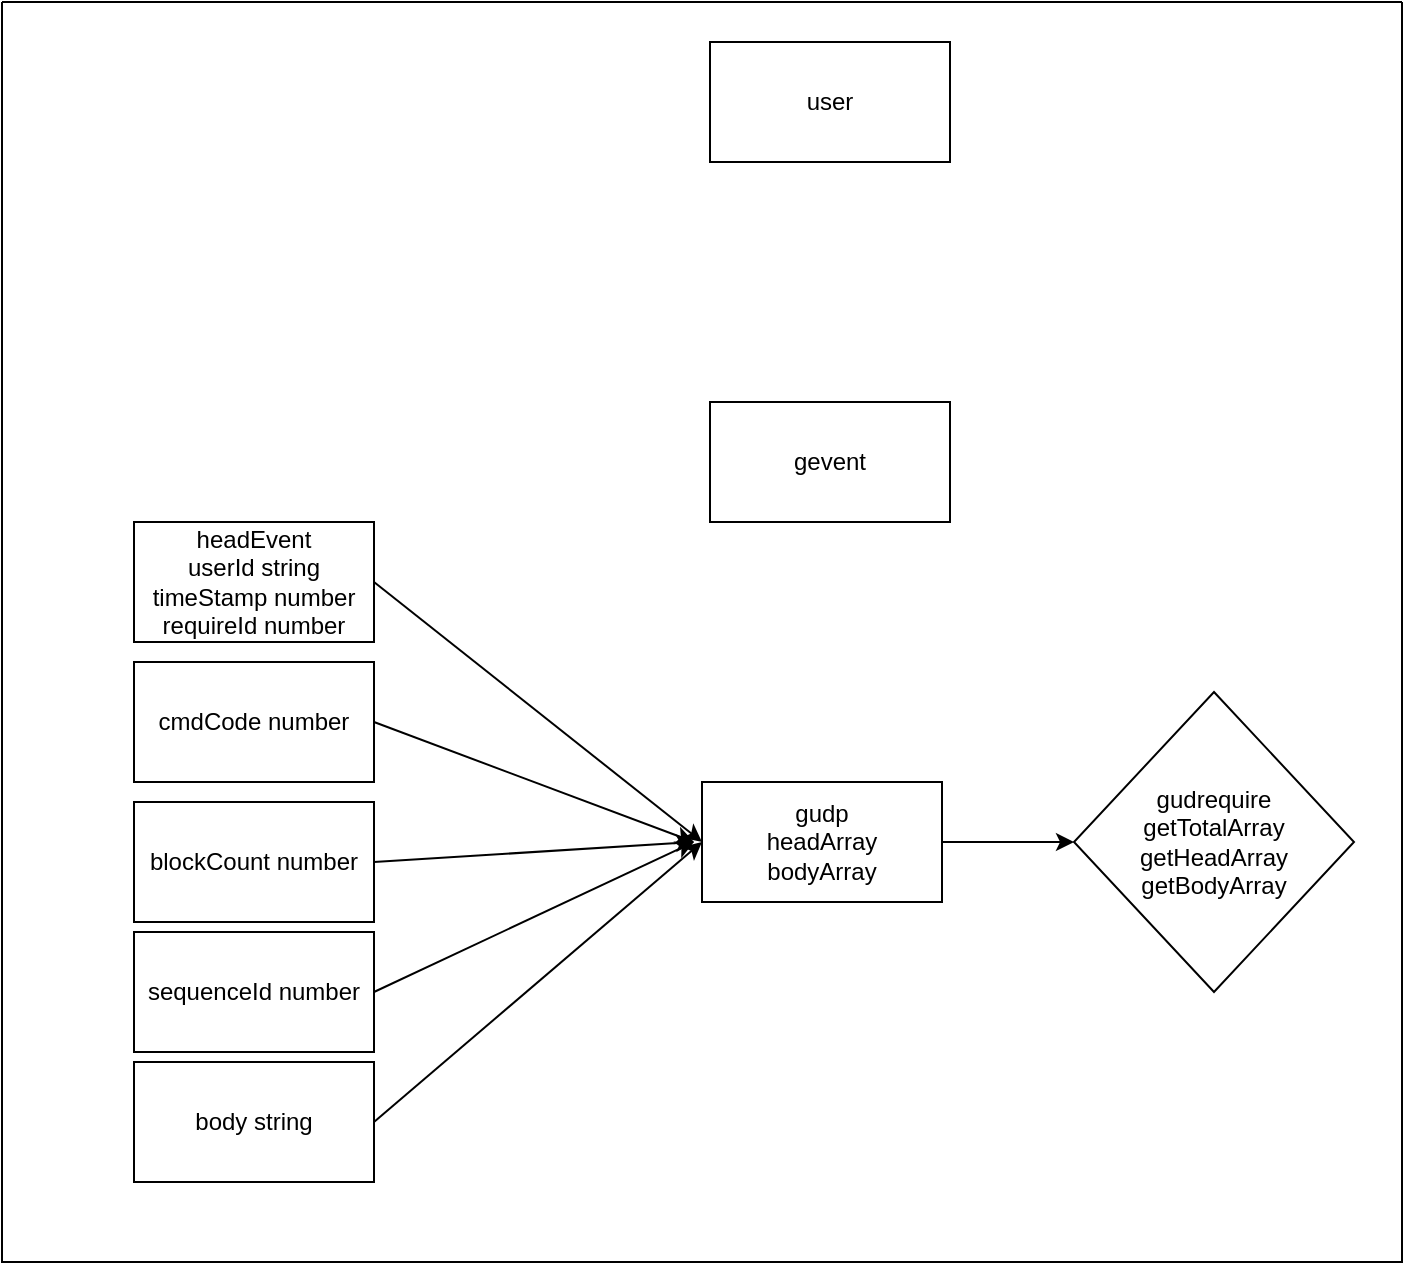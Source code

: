 <mxfile version="15.9.6" type="github">
  <diagram id="N8Edi52NSmTYdyOakT1O" name="Page-1">
    <mxGraphModel dx="625" dy="585" grid="1" gridSize="10" guides="1" tooltips="1" connect="1" arrows="1" fold="1" page="1" pageScale="1" pageWidth="827" pageHeight="1169" math="0" shadow="0">
      <root>
        <mxCell id="0" />
        <mxCell id="1" parent="0" />
        <mxCell id="S61cnKSq_L1cPFYxwROf-4" value="" style="swimlane;startSize=0;" vertex="1" parent="1">
          <mxGeometry x="64" y="60" width="700" height="630" as="geometry" />
        </mxCell>
        <mxCell id="ttSso2FikDegnhqfddx3-1" value="headEvent&lt;br&gt;userId string&lt;br&gt;timeStamp number&lt;br&gt;requireId number" style="rounded=0;whiteSpace=wrap;html=1;" parent="S61cnKSq_L1cPFYxwROf-4" vertex="1">
          <mxGeometry x="66" y="260" width="120" height="60" as="geometry" />
        </mxCell>
        <mxCell id="ttSso2FikDegnhqfddx3-2" value="cmdCode number" style="rounded=0;whiteSpace=wrap;html=1;" parent="S61cnKSq_L1cPFYxwROf-4" vertex="1">
          <mxGeometry x="66" y="330" width="120" height="60" as="geometry" />
        </mxCell>
        <mxCell id="ttSso2FikDegnhqfddx3-3" value="blockCount number" style="rounded=0;whiteSpace=wrap;html=1;" parent="S61cnKSq_L1cPFYxwROf-4" vertex="1">
          <mxGeometry x="66" y="400" width="120" height="60" as="geometry" />
        </mxCell>
        <mxCell id="ttSso2FikDegnhqfddx3-4" value="sequenceId number" style="rounded=0;whiteSpace=wrap;html=1;" parent="S61cnKSq_L1cPFYxwROf-4" vertex="1">
          <mxGeometry x="66" y="465" width="120" height="60" as="geometry" />
        </mxCell>
        <mxCell id="S61cnKSq_L1cPFYxwROf-1" value="body string" style="rounded=0;whiteSpace=wrap;html=1;" vertex="1" parent="S61cnKSq_L1cPFYxwROf-4">
          <mxGeometry x="66" y="530" width="120" height="60" as="geometry" />
        </mxCell>
        <mxCell id="S61cnKSq_L1cPFYxwROf-5" value="gudrequire&lt;br&gt;getTotalArray&lt;br&gt;getHeadArray&lt;br&gt;getBodyArray" style="rhombus;whiteSpace=wrap;html=1;" vertex="1" parent="S61cnKSq_L1cPFYxwROf-4">
          <mxGeometry x="536" y="345" width="140" height="150" as="geometry" />
        </mxCell>
        <mxCell id="S61cnKSq_L1cPFYxwROf-8" value="user" style="rounded=0;whiteSpace=wrap;html=1;" vertex="1" parent="S61cnKSq_L1cPFYxwROf-4">
          <mxGeometry x="354" y="20" width="120" height="60" as="geometry" />
        </mxCell>
        <mxCell id="S61cnKSq_L1cPFYxwROf-9" value="gudp&lt;br&gt;headArray&lt;br&gt;bodyArray" style="rounded=0;whiteSpace=wrap;html=1;" vertex="1" parent="S61cnKSq_L1cPFYxwROf-4">
          <mxGeometry x="350" y="390" width="120" height="60" as="geometry" />
        </mxCell>
        <mxCell id="S61cnKSq_L1cPFYxwROf-10" value="gevent" style="rounded=0;whiteSpace=wrap;html=1;" vertex="1" parent="S61cnKSq_L1cPFYxwROf-4">
          <mxGeometry x="354" y="200" width="120" height="60" as="geometry" />
        </mxCell>
        <mxCell id="S61cnKSq_L1cPFYxwROf-11" value="" style="endArrow=classic;html=1;rounded=0;exitX=1;exitY=0.5;exitDx=0;exitDy=0;entryX=0;entryY=0.5;entryDx=0;entryDy=0;" edge="1" parent="S61cnKSq_L1cPFYxwROf-4" source="S61cnKSq_L1cPFYxwROf-9" target="S61cnKSq_L1cPFYxwROf-5">
          <mxGeometry width="50" height="50" relative="1" as="geometry">
            <mxPoint x="350" y="380" as="sourcePoint" />
            <mxPoint x="400" y="330" as="targetPoint" />
          </mxGeometry>
        </mxCell>
        <mxCell id="S61cnKSq_L1cPFYxwROf-12" value="" style="endArrow=classic;html=1;rounded=0;exitX=1;exitY=0.5;exitDx=0;exitDy=0;entryX=0;entryY=0.5;entryDx=0;entryDy=0;" edge="1" parent="S61cnKSq_L1cPFYxwROf-4" source="ttSso2FikDegnhqfddx3-1" target="S61cnKSq_L1cPFYxwROf-9">
          <mxGeometry width="50" height="50" relative="1" as="geometry">
            <mxPoint x="376" y="390" as="sourcePoint" />
            <mxPoint x="426" y="340" as="targetPoint" />
          </mxGeometry>
        </mxCell>
        <mxCell id="S61cnKSq_L1cPFYxwROf-17" value="" style="endArrow=classic;html=1;rounded=0;exitX=1;exitY=0.5;exitDx=0;exitDy=0;entryX=0;entryY=0.5;entryDx=0;entryDy=0;" edge="1" parent="S61cnKSq_L1cPFYxwROf-4" source="S61cnKSq_L1cPFYxwROf-1" target="S61cnKSq_L1cPFYxwROf-9">
          <mxGeometry width="50" height="50" relative="1" as="geometry">
            <mxPoint x="196" y="505" as="sourcePoint" />
            <mxPoint x="356" y="430" as="targetPoint" />
          </mxGeometry>
        </mxCell>
        <mxCell id="S61cnKSq_L1cPFYxwROf-13" value="" style="endArrow=classic;html=1;rounded=0;exitX=1;exitY=0.5;exitDx=0;exitDy=0;" edge="1" parent="1" source="ttSso2FikDegnhqfddx3-2">
          <mxGeometry width="50" height="50" relative="1" as="geometry">
            <mxPoint x="260" y="360" as="sourcePoint" />
            <mxPoint x="410" y="480" as="targetPoint" />
          </mxGeometry>
        </mxCell>
        <mxCell id="S61cnKSq_L1cPFYxwROf-15" value="" style="endArrow=classic;html=1;rounded=0;exitX=1;exitY=0.5;exitDx=0;exitDy=0;" edge="1" parent="1" source="ttSso2FikDegnhqfddx3-3">
          <mxGeometry width="50" height="50" relative="1" as="geometry">
            <mxPoint x="260" y="430" as="sourcePoint" />
            <mxPoint x="410" y="480" as="targetPoint" />
          </mxGeometry>
        </mxCell>
        <mxCell id="S61cnKSq_L1cPFYxwROf-16" value="" style="endArrow=classic;html=1;rounded=0;exitX=1;exitY=0.5;exitDx=0;exitDy=0;" edge="1" parent="1" source="ttSso2FikDegnhqfddx3-4">
          <mxGeometry width="50" height="50" relative="1" as="geometry">
            <mxPoint x="260" y="500" as="sourcePoint" />
            <mxPoint x="410" y="480" as="targetPoint" />
          </mxGeometry>
        </mxCell>
      </root>
    </mxGraphModel>
  </diagram>
</mxfile>

